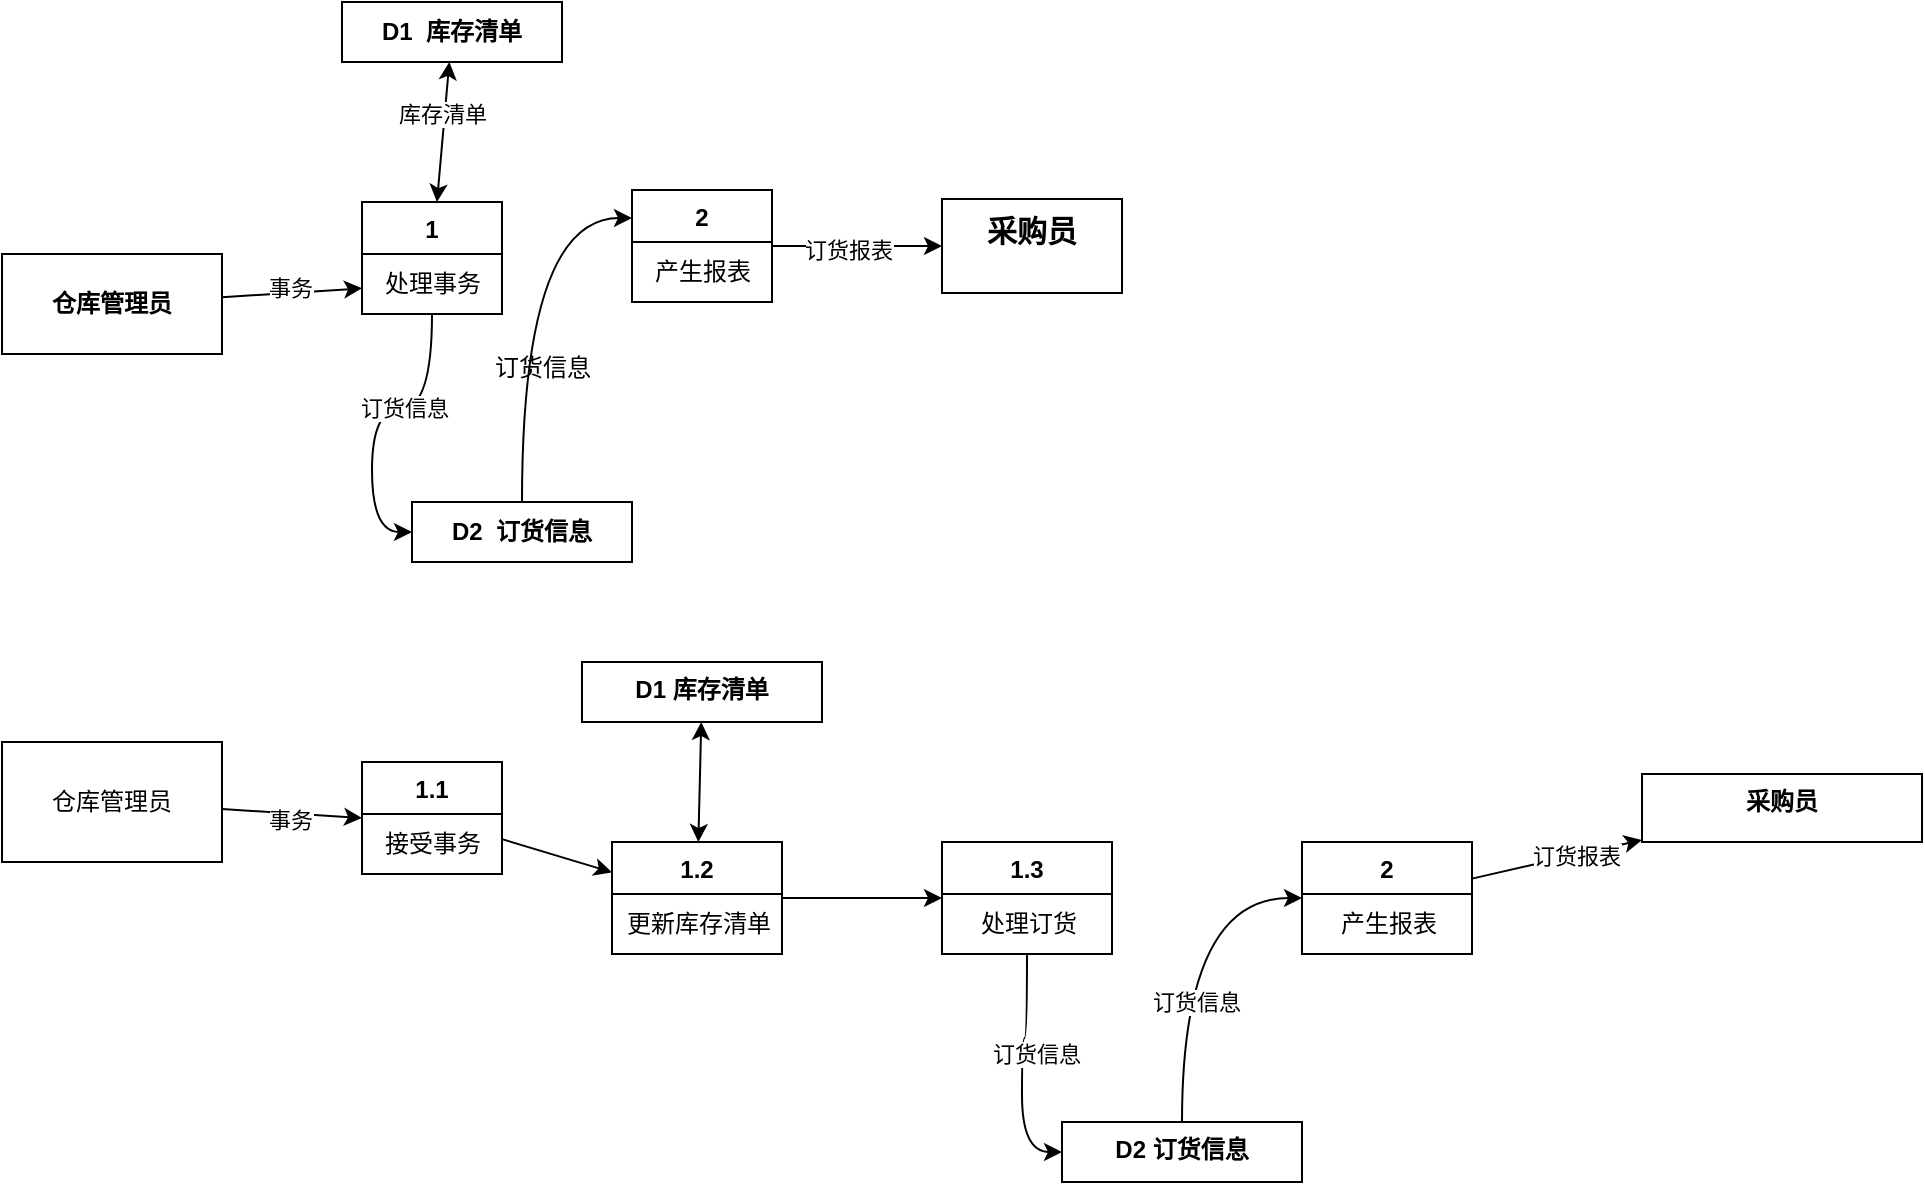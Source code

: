 <mxfile version="22.0.8" type="github">
  <diagram name="Page-1" id="kkoMcajzsj8SHL4XXJcd">
    <mxGraphModel dx="710" dy="743" grid="1" gridSize="10" guides="1" tooltips="1" connect="1" arrows="1" fold="1" page="1" pageScale="1" pageWidth="850" pageHeight="1100" math="0" shadow="0">
      <root>
        <mxCell id="0" />
        <mxCell id="1" parent="0" />
        <mxCell id="CHgfHj3HehpbXA-Zd8Sf-8" value="" style="rounded=0;orthogonalLoop=1;jettySize=auto;html=1;" parent="1" source="CHgfHj3HehpbXA-Zd8Sf-1" target="CHgfHj3HehpbXA-Zd8Sf-7" edge="1">
          <mxGeometry relative="1" as="geometry" />
        </mxCell>
        <mxCell id="Z8-74EBng1LkMTbgqaNp-1" value="事务" style="edgeLabel;html=1;align=center;verticalAlign=middle;resizable=0;points=[];" vertex="1" connectable="0" parent="CHgfHj3HehpbXA-Zd8Sf-8">
          <mxGeometry x="-0.03" y="3" relative="1" as="geometry">
            <mxPoint as="offset" />
          </mxGeometry>
        </mxCell>
        <mxCell id="CHgfHj3HehpbXA-Zd8Sf-1" value="&lt;div&gt;&lt;b&gt;仓库管理员&lt;/b&gt;&lt;/div&gt;" style="html=1;whiteSpace=wrap;" parent="1" vertex="1">
          <mxGeometry x="40" y="256" width="110" height="50" as="geometry" />
        </mxCell>
        <mxCell id="CHgfHj3HehpbXA-Zd8Sf-10" value="" style="rounded=0;orthogonalLoop=1;jettySize=auto;html=1;startArrow=classic;startFill=1;" parent="1" source="CHgfHj3HehpbXA-Zd8Sf-3" target="CHgfHj3HehpbXA-Zd8Sf-9" edge="1">
          <mxGeometry relative="1" as="geometry" />
        </mxCell>
        <mxCell id="Z8-74EBng1LkMTbgqaNp-2" value="库存清单" style="edgeLabel;html=1;align=center;verticalAlign=middle;resizable=0;points=[];" vertex="1" connectable="0" parent="CHgfHj3HehpbXA-Zd8Sf-10">
          <mxGeometry x="0.251" y="2" relative="1" as="geometry">
            <mxPoint as="offset" />
          </mxGeometry>
        </mxCell>
        <mxCell id="CHgfHj3HehpbXA-Zd8Sf-3" value="1" style="swimlane;fontStyle=1;align=center;verticalAlign=top;childLayout=stackLayout;horizontal=1;startSize=26;horizontalStack=0;resizeParent=1;resizeParentMax=0;resizeLast=0;collapsible=1;marginBottom=0;whiteSpace=wrap;html=1;" parent="1" vertex="1">
          <mxGeometry x="220" y="230" width="70" height="56" as="geometry" />
        </mxCell>
        <mxCell id="CHgfHj3HehpbXA-Zd8Sf-7" value="处理事务" style="text;html=1;align=center;verticalAlign=middle;resizable=0;points=[];autosize=1;strokeColor=none;fillColor=none;" parent="CHgfHj3HehpbXA-Zd8Sf-3" vertex="1">
          <mxGeometry y="26" width="70" height="30" as="geometry" />
        </mxCell>
        <mxCell id="CHgfHj3HehpbXA-Zd8Sf-9" value="&lt;div align=&quot;center&quot;&gt;&lt;b&gt;D1&amp;nbsp; 库存清单&lt;/b&gt;&lt;/div&gt;" style="html=1;whiteSpace=wrap;align=center;" parent="1" vertex="1">
          <mxGeometry x="210" y="130" width="110" height="30" as="geometry" />
        </mxCell>
        <mxCell id="CHgfHj3HehpbXA-Zd8Sf-22" value="" style="rounded=0;orthogonalLoop=1;jettySize=auto;html=1;" parent="1" source="CHgfHj3HehpbXA-Zd8Sf-13" target="CHgfHj3HehpbXA-Zd8Sf-21" edge="1">
          <mxGeometry relative="1" as="geometry" />
        </mxCell>
        <mxCell id="Z8-74EBng1LkMTbgqaNp-5" value="订货报表" style="edgeLabel;html=1;align=center;verticalAlign=middle;resizable=0;points=[];" vertex="1" connectable="0" parent="CHgfHj3HehpbXA-Zd8Sf-22">
          <mxGeometry x="-0.106" y="-2" relative="1" as="geometry">
            <mxPoint as="offset" />
          </mxGeometry>
        </mxCell>
        <mxCell id="CHgfHj3HehpbXA-Zd8Sf-13" value="2" style="swimlane;fontStyle=1;align=center;verticalAlign=top;childLayout=stackLayout;horizontal=1;startSize=26;horizontalStack=0;resizeParent=1;resizeParentMax=0;resizeLast=0;collapsible=1;marginBottom=0;whiteSpace=wrap;html=1;" parent="1" vertex="1">
          <mxGeometry x="355" y="224" width="70" height="56" as="geometry" />
        </mxCell>
        <mxCell id="CHgfHj3HehpbXA-Zd8Sf-14" value="产生报表" style="text;html=1;align=center;verticalAlign=middle;resizable=0;points=[];autosize=1;strokeColor=none;fillColor=none;" parent="CHgfHj3HehpbXA-Zd8Sf-13" vertex="1">
          <mxGeometry y="26" width="70" height="30" as="geometry" />
        </mxCell>
        <mxCell id="CHgfHj3HehpbXA-Zd8Sf-19" style="edgeStyle=orthogonalEdgeStyle;rounded=0;orthogonalLoop=1;jettySize=auto;html=1;entryX=0;entryY=0.25;entryDx=0;entryDy=0;curved=1;" parent="1" source="CHgfHj3HehpbXA-Zd8Sf-15" target="CHgfHj3HehpbXA-Zd8Sf-13" edge="1">
          <mxGeometry relative="1" as="geometry" />
        </mxCell>
        <mxCell id="CHgfHj3HehpbXA-Zd8Sf-15" value="&lt;div align=&quot;center&quot;&gt;&lt;b&gt;D2&amp;nbsp; 订货信息&lt;/b&gt;&lt;/div&gt;" style="html=1;whiteSpace=wrap;align=center;" parent="1" vertex="1">
          <mxGeometry x="245" y="380" width="110" height="30" as="geometry" />
        </mxCell>
        <mxCell id="CHgfHj3HehpbXA-Zd8Sf-17" style="edgeStyle=orthogonalEdgeStyle;rounded=0;orthogonalLoop=1;jettySize=auto;html=1;entryX=0;entryY=0.5;entryDx=0;entryDy=0;curved=1;" parent="1" source="CHgfHj3HehpbXA-Zd8Sf-7" target="CHgfHj3HehpbXA-Zd8Sf-15" edge="1">
          <mxGeometry relative="1" as="geometry" />
        </mxCell>
        <mxCell id="Z8-74EBng1LkMTbgqaNp-3" value="订货信息" style="edgeLabel;html=1;align=center;verticalAlign=middle;resizable=0;points=[];" vertex="1" connectable="0" parent="CHgfHj3HehpbXA-Zd8Sf-17">
          <mxGeometry x="-0.233" relative="1" as="geometry">
            <mxPoint as="offset" />
          </mxGeometry>
        </mxCell>
        <mxCell id="CHgfHj3HehpbXA-Zd8Sf-21" value="&lt;font style=&quot;font-size: 15px;&quot;&gt;采购员&lt;/font&gt;" style="whiteSpace=wrap;html=1;verticalAlign=top;fontStyle=1;startSize=26;" parent="1" vertex="1">
          <mxGeometry x="510" y="228.5" width="90" height="47" as="geometry" />
        </mxCell>
        <mxCell id="Z8-74EBng1LkMTbgqaNp-4" value="订货信息" style="text;html=1;align=center;verticalAlign=middle;resizable=0;points=[];autosize=1;strokeColor=none;fillColor=none;" vertex="1" parent="1">
          <mxGeometry x="275" y="298" width="70" height="30" as="geometry" />
        </mxCell>
        <mxCell id="Z8-74EBng1LkMTbgqaNp-9" style="rounded=0;orthogonalLoop=1;jettySize=auto;html=1;entryX=0;entryY=0.5;entryDx=0;entryDy=0;" edge="1" parent="1" source="Z8-74EBng1LkMTbgqaNp-6" target="Z8-74EBng1LkMTbgqaNp-7">
          <mxGeometry relative="1" as="geometry" />
        </mxCell>
        <mxCell id="Z8-74EBng1LkMTbgqaNp-10" value="事务" style="edgeLabel;html=1;align=center;verticalAlign=middle;resizable=0;points=[];" vertex="1" connectable="0" parent="Z8-74EBng1LkMTbgqaNp-9">
          <mxGeometry x="-0.026" y="-3" relative="1" as="geometry">
            <mxPoint as="offset" />
          </mxGeometry>
        </mxCell>
        <mxCell id="Z8-74EBng1LkMTbgqaNp-6" value="仓库管理员" style="rounded=0;whiteSpace=wrap;html=1;" vertex="1" parent="1">
          <mxGeometry x="40" y="500" width="110" height="60" as="geometry" />
        </mxCell>
        <mxCell id="Z8-74EBng1LkMTbgqaNp-13" value="" style="rounded=0;orthogonalLoop=1;jettySize=auto;html=1;" edge="1" parent="1" source="Z8-74EBng1LkMTbgqaNp-7" target="Z8-74EBng1LkMTbgqaNp-11">
          <mxGeometry relative="1" as="geometry" />
        </mxCell>
        <mxCell id="Z8-74EBng1LkMTbgqaNp-7" value="1.1" style="swimlane;fontStyle=1;align=center;verticalAlign=top;childLayout=stackLayout;horizontal=1;startSize=26;horizontalStack=0;resizeParent=1;resizeParentMax=0;resizeLast=0;collapsible=1;marginBottom=0;whiteSpace=wrap;html=1;" vertex="1" parent="1">
          <mxGeometry x="220" y="510" width="70" height="56" as="geometry" />
        </mxCell>
        <mxCell id="Z8-74EBng1LkMTbgqaNp-8" value="接受事务" style="text;html=1;align=center;verticalAlign=middle;resizable=0;points=[];autosize=1;strokeColor=none;fillColor=none;" vertex="1" parent="Z8-74EBng1LkMTbgqaNp-7">
          <mxGeometry y="26" width="70" height="30" as="geometry" />
        </mxCell>
        <mxCell id="67DFKW6hx9561LcwUzrt-2" value="" style="rounded=0;orthogonalLoop=1;jettySize=auto;html=1;startArrow=classic;startFill=1;" edge="1" parent="1" source="Z8-74EBng1LkMTbgqaNp-11" target="67DFKW6hx9561LcwUzrt-1">
          <mxGeometry relative="1" as="geometry" />
        </mxCell>
        <mxCell id="67DFKW6hx9561LcwUzrt-6" value="" style="edgeStyle=orthogonalEdgeStyle;rounded=0;orthogonalLoop=1;jettySize=auto;html=1;" edge="1" parent="1" source="Z8-74EBng1LkMTbgqaNp-11" target="67DFKW6hx9561LcwUzrt-4">
          <mxGeometry relative="1" as="geometry" />
        </mxCell>
        <mxCell id="Z8-74EBng1LkMTbgqaNp-11" value="1.2" style="swimlane;fontStyle=1;align=center;verticalAlign=top;childLayout=stackLayout;horizontal=1;startSize=26;horizontalStack=0;resizeParent=1;resizeParentMax=0;resizeLast=0;collapsible=1;marginBottom=0;whiteSpace=wrap;html=1;" vertex="1" parent="1">
          <mxGeometry x="345" y="550" width="85" height="56" as="geometry" />
        </mxCell>
        <mxCell id="Z8-74EBng1LkMTbgqaNp-12" value="更新库存清单" style="text;html=1;align=center;verticalAlign=middle;resizable=0;points=[];autosize=1;strokeColor=none;fillColor=none;" vertex="1" parent="Z8-74EBng1LkMTbgqaNp-11">
          <mxGeometry y="26" width="85" height="30" as="geometry" />
        </mxCell>
        <mxCell id="67DFKW6hx9561LcwUzrt-1" value="D1 库存清单" style="whiteSpace=wrap;html=1;verticalAlign=top;fontStyle=1;startSize=26;" vertex="1" parent="1">
          <mxGeometry x="330" y="460" width="120" height="30" as="geometry" />
        </mxCell>
        <mxCell id="67DFKW6hx9561LcwUzrt-9" value="" style="edgeStyle=orthogonalEdgeStyle;rounded=0;orthogonalLoop=1;jettySize=auto;html=1;curved=1;entryX=0;entryY=0.5;entryDx=0;entryDy=0;" edge="1" parent="1" source="67DFKW6hx9561LcwUzrt-4" target="67DFKW6hx9561LcwUzrt-8">
          <mxGeometry relative="1" as="geometry" />
        </mxCell>
        <mxCell id="67DFKW6hx9561LcwUzrt-10" value="订货信息" style="edgeLabel;html=1;align=center;verticalAlign=middle;resizable=0;points=[];" vertex="1" connectable="0" parent="67DFKW6hx9561LcwUzrt-9">
          <mxGeometry x="-0.145" y="6" relative="1" as="geometry">
            <mxPoint x="1" as="offset" />
          </mxGeometry>
        </mxCell>
        <mxCell id="67DFKW6hx9561LcwUzrt-4" value="1.3" style="swimlane;fontStyle=1;align=center;verticalAlign=top;childLayout=stackLayout;horizontal=1;startSize=26;horizontalStack=0;resizeParent=1;resizeParentMax=0;resizeLast=0;collapsible=1;marginBottom=0;whiteSpace=wrap;html=1;" vertex="1" parent="1">
          <mxGeometry x="510" y="550" width="85" height="56" as="geometry" />
        </mxCell>
        <mxCell id="67DFKW6hx9561LcwUzrt-5" value="处理订货" style="text;html=1;align=center;verticalAlign=middle;resizable=0;points=[];autosize=1;strokeColor=none;fillColor=none;" vertex="1" parent="67DFKW6hx9561LcwUzrt-4">
          <mxGeometry y="26" width="85" height="30" as="geometry" />
        </mxCell>
        <mxCell id="67DFKW6hx9561LcwUzrt-13" style="edgeStyle=orthogonalEdgeStyle;rounded=0;orthogonalLoop=1;jettySize=auto;html=1;entryX=0;entryY=0.5;entryDx=0;entryDy=0;curved=1;" edge="1" parent="1" source="67DFKW6hx9561LcwUzrt-8" target="67DFKW6hx9561LcwUzrt-11">
          <mxGeometry relative="1" as="geometry">
            <mxPoint x="680" y="570" as="targetPoint" />
          </mxGeometry>
        </mxCell>
        <mxCell id="67DFKW6hx9561LcwUzrt-14" value="订货信息" style="edgeLabel;html=1;align=center;verticalAlign=middle;resizable=0;points=[];" vertex="1" connectable="0" parent="67DFKW6hx9561LcwUzrt-13">
          <mxGeometry x="-0.302" y="-7" relative="1" as="geometry">
            <mxPoint as="offset" />
          </mxGeometry>
        </mxCell>
        <mxCell id="67DFKW6hx9561LcwUzrt-8" value="D2 订货信息" style="whiteSpace=wrap;html=1;verticalAlign=top;fontStyle=1;startSize=26;" vertex="1" parent="1">
          <mxGeometry x="570" y="690" width="120" height="30" as="geometry" />
        </mxCell>
        <mxCell id="67DFKW6hx9561LcwUzrt-16" value="" style="rounded=0;orthogonalLoop=1;jettySize=auto;html=1;" edge="1" parent="1" source="67DFKW6hx9561LcwUzrt-11" target="67DFKW6hx9561LcwUzrt-15">
          <mxGeometry relative="1" as="geometry" />
        </mxCell>
        <mxCell id="67DFKW6hx9561LcwUzrt-17" value="订货报表" style="edgeLabel;html=1;align=center;verticalAlign=middle;resizable=0;points=[];" vertex="1" connectable="0" parent="67DFKW6hx9561LcwUzrt-16">
          <mxGeometry x="0.216" relative="1" as="geometry">
            <mxPoint as="offset" />
          </mxGeometry>
        </mxCell>
        <mxCell id="67DFKW6hx9561LcwUzrt-11" value="2" style="swimlane;fontStyle=1;align=center;verticalAlign=top;childLayout=stackLayout;horizontal=1;startSize=26;horizontalStack=0;resizeParent=1;resizeParentMax=0;resizeLast=0;collapsible=1;marginBottom=0;whiteSpace=wrap;html=1;" vertex="1" parent="1">
          <mxGeometry x="690" y="550" width="85" height="56" as="geometry" />
        </mxCell>
        <mxCell id="67DFKW6hx9561LcwUzrt-12" value="产生报表" style="text;html=1;align=center;verticalAlign=middle;resizable=0;points=[];autosize=1;strokeColor=none;fillColor=none;" vertex="1" parent="67DFKW6hx9561LcwUzrt-11">
          <mxGeometry y="26" width="85" height="30" as="geometry" />
        </mxCell>
        <mxCell id="67DFKW6hx9561LcwUzrt-15" value="采购员" style="whiteSpace=wrap;html=1;verticalAlign=top;fontStyle=1;startSize=26;" vertex="1" parent="1">
          <mxGeometry x="860" y="516" width="140" height="34" as="geometry" />
        </mxCell>
      </root>
    </mxGraphModel>
  </diagram>
</mxfile>
